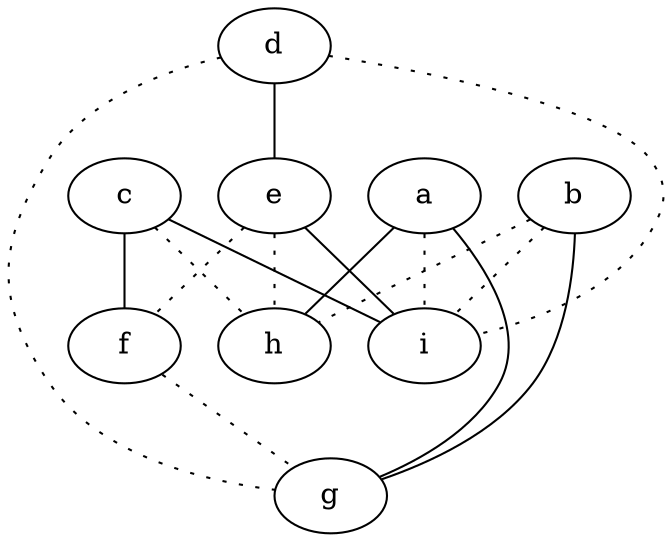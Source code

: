 graph {
a -- g;
a -- h;
a -- i [style=dotted];
b -- g;
b -- h [style=dotted];
b -- i [style=dotted];
c -- f;
c -- h [style=dotted];
c -- i;
d -- e;
d -- g [style=dotted];
d -- i [style=dotted];
e -- f [style=dotted];
e -- h [style=dotted];
e -- i;
f -- g [style=dotted];
}
